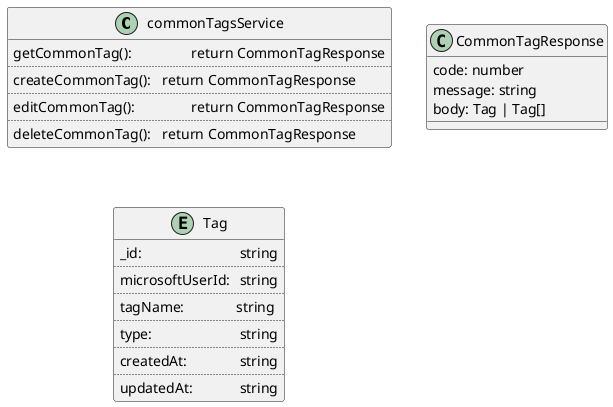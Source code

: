 @startuml CommonTagClassDiagram

class commonTagsService {
  getCommonTag(): \t\t return CommonTagResponse
  ..
  createCommonTag(): \t return CommonTagResponse
  ..
  editCommonTag(): \t\t return CommonTagResponse
  ..
  deleteCommonTag(): \t return CommonTagResponse
}

class CommonTagResponse{
    code: number
    message: string
    body: Tag | Tag[]
}

entity Tag{
    _id: \t\t\t\t string
    ..
    microsoftUserId: \t string
    ..
    tagName: \t\tstring 
    ..
    type: \t\t\t string
    ..
    createdAt: \t\t string
    ..
    updatedAt: \t\t string
}

@endumlsss
